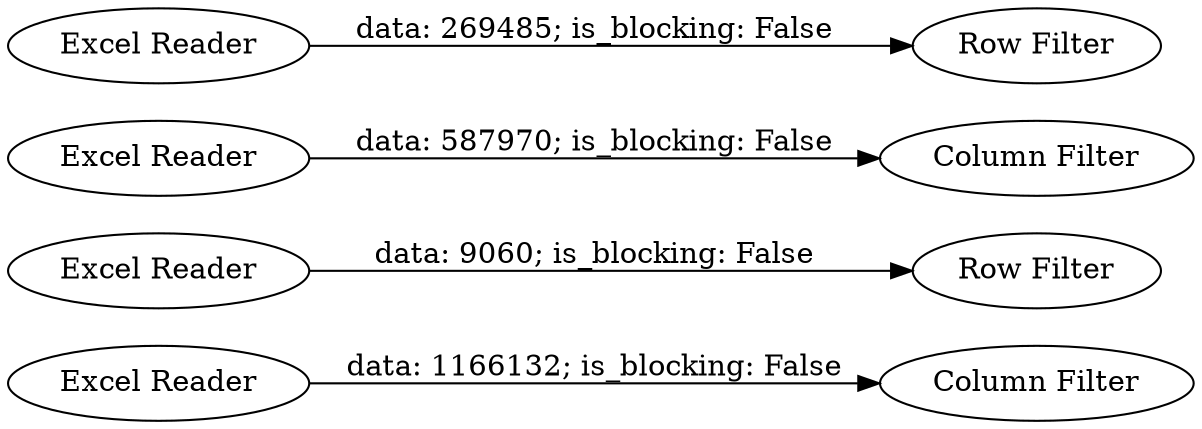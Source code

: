 digraph {
	"954027571148018632_4" [label="Excel Reader"]
	"954027571148018632_2" [label="Excel Reader"]
	"954027571148018632_7" [label="Column Filter"]
	"954027571148018632_3" [label="Excel Reader"]
	"954027571148018632_1" [label="Excel Reader"]
	"954027571148018632_6" [label="Row Filter"]
	"954027571148018632_5" [label="Row Filter"]
	"954027571148018632_8" [label="Column Filter"]
	"954027571148018632_4" -> "954027571148018632_8" [label="data: 1166132; is_blocking: False"]
	"954027571148018632_2" -> "954027571148018632_6" [label="data: 9060; is_blocking: False"]
	"954027571148018632_1" -> "954027571148018632_5" [label="data: 269485; is_blocking: False"]
	"954027571148018632_3" -> "954027571148018632_7" [label="data: 587970; is_blocking: False"]
	rankdir=LR
}
